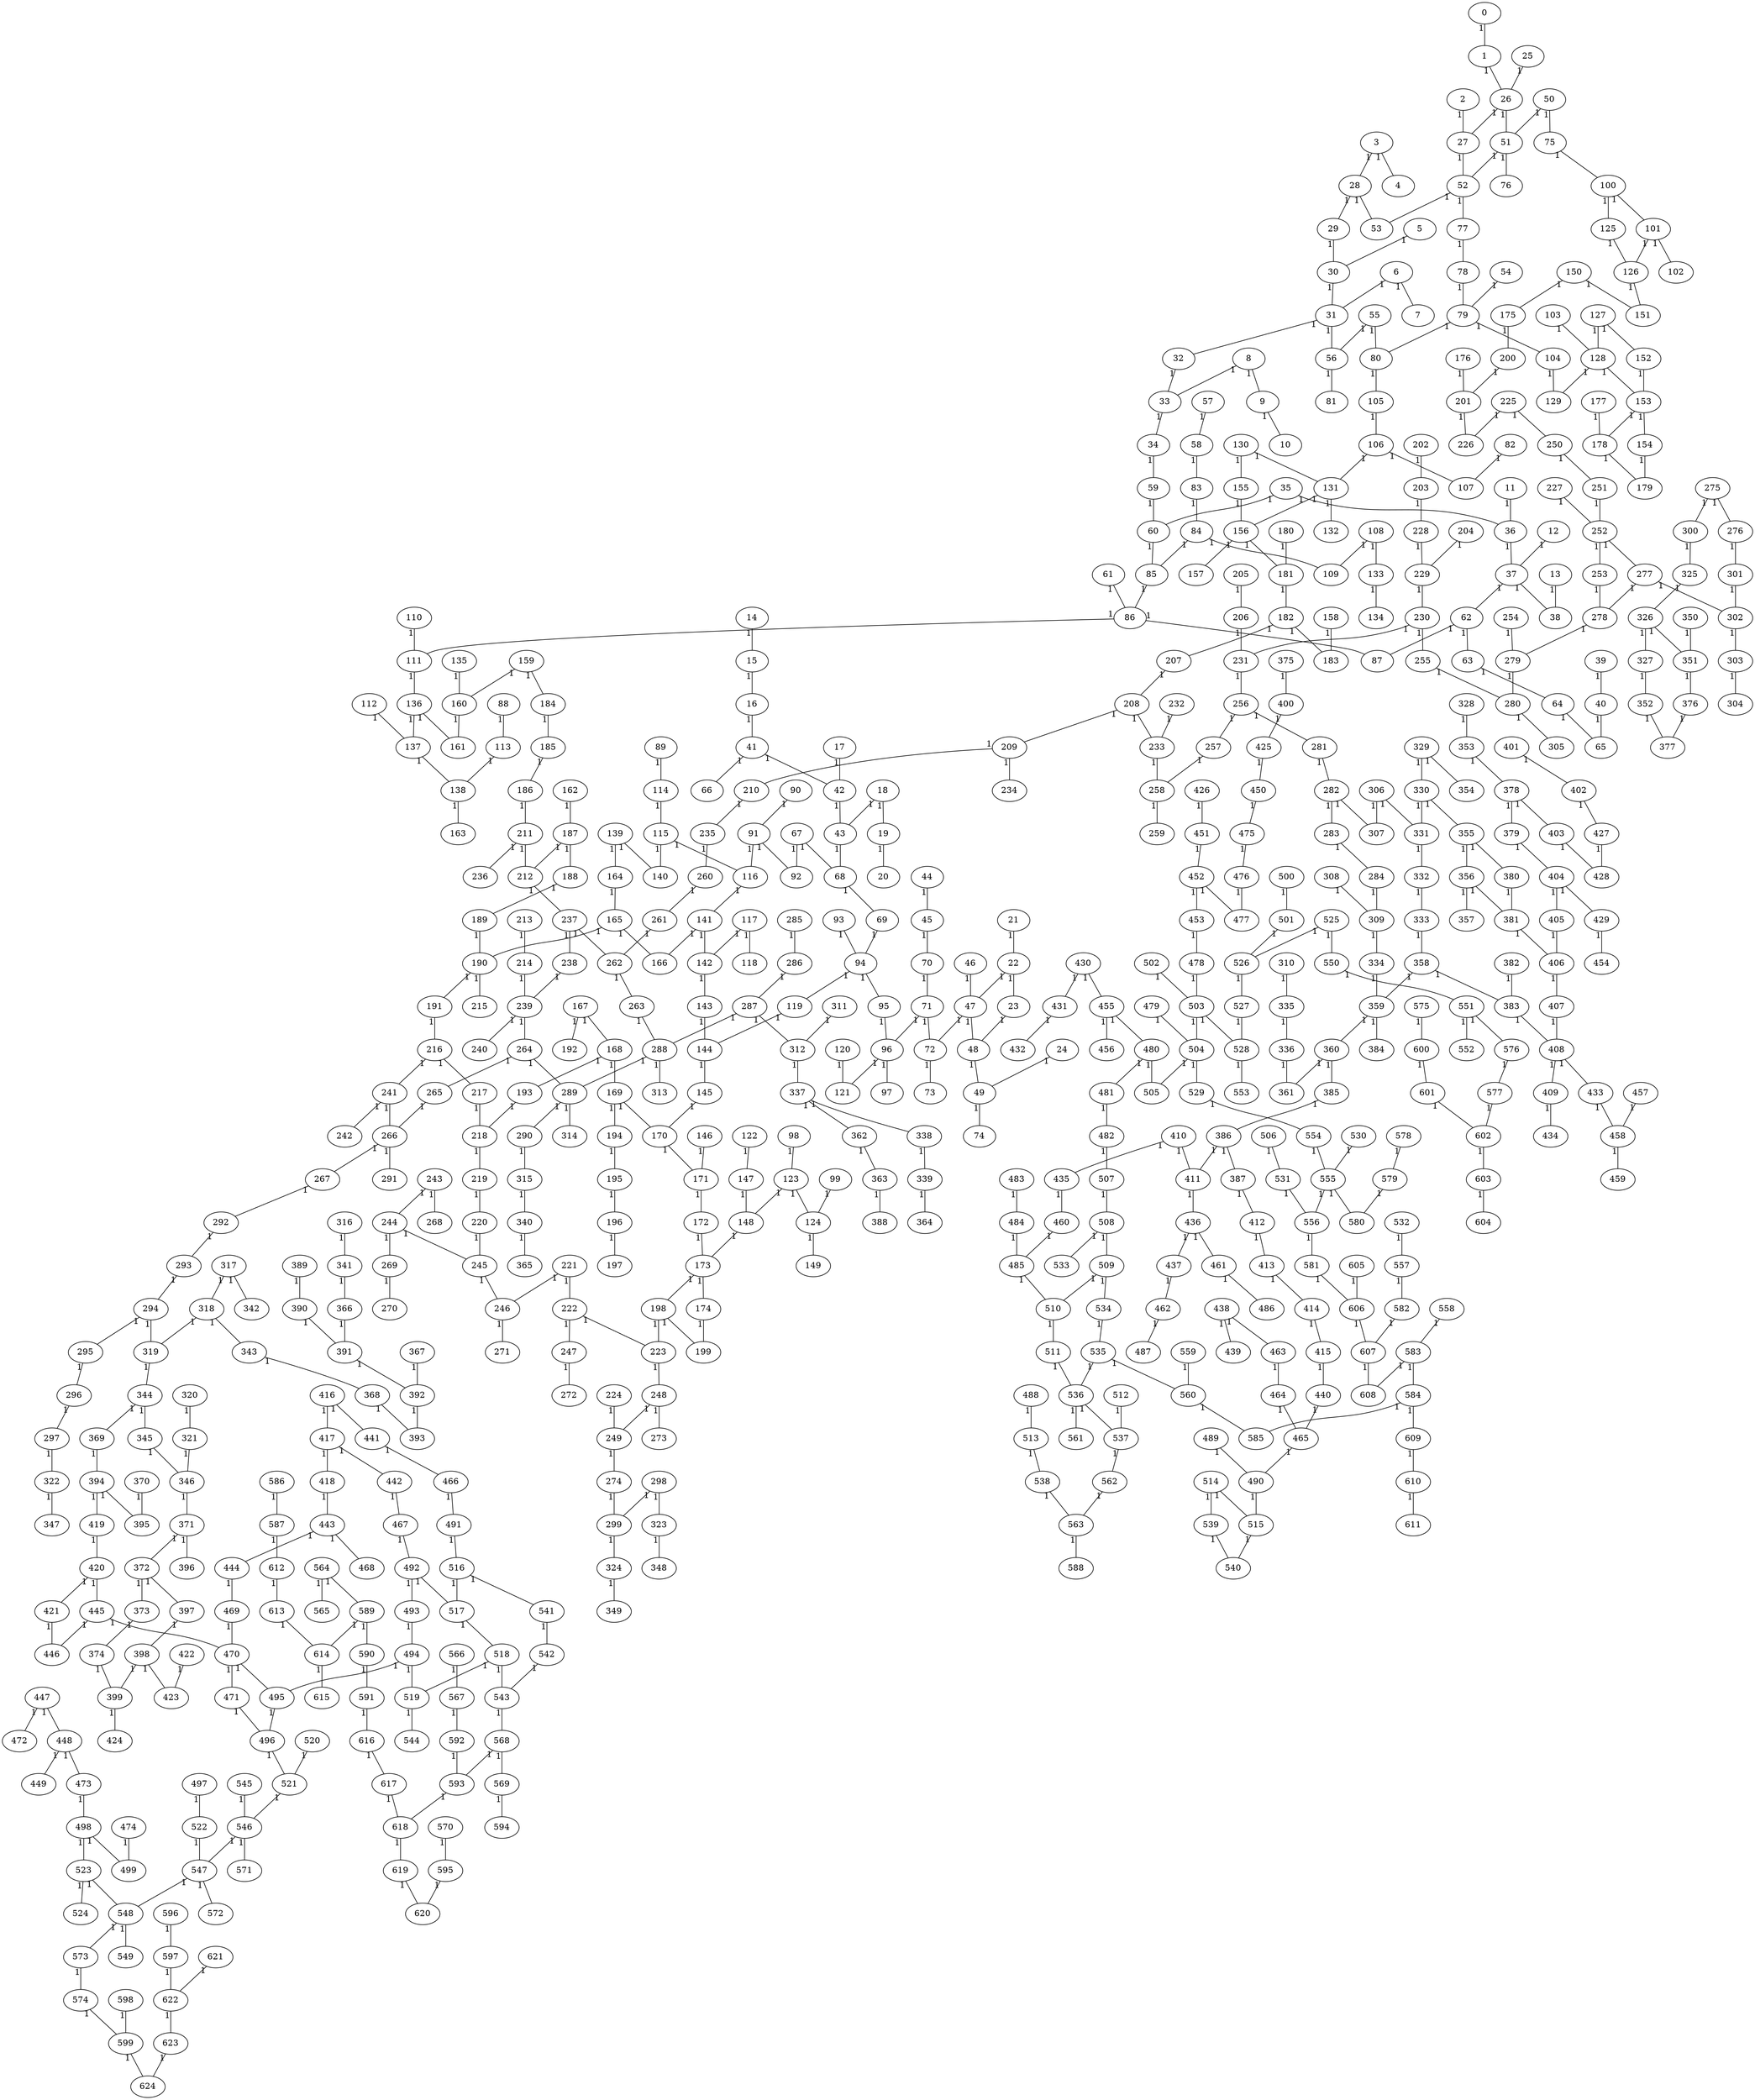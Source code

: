 graph { 
	0--1 [taillabel = "1"]
	386--387 [taillabel = "1"]
	562--563 [taillabel = "1"]
	191--216 [taillabel = "1"]
	535--560 [taillabel = "1"]
	531--556 [taillabel = "1"]
	280--305 [taillabel = "1"]
	480--481 [taillabel = "1"]
	19--20 [taillabel = "1"]
	312--337 [taillabel = "1"]
	158--183 [taillabel = "1"]
	91--92 [taillabel = "1"]
	616--617 [taillabel = "1"]
	222--247 [taillabel = "1"]
	298--299 [taillabel = "1"]
	328--353 [taillabel = "1"]
	37--62 [taillabel = "1"]
	530--555 [taillabel = "1"]
	55--80 [taillabel = "1"]
	317--318 [taillabel = "1"]
	41--66 [taillabel = "1"]
	591--616 [taillabel = "1"]
	42--43 [taillabel = "1"]
	555--556 [taillabel = "1"]
	34--59 [taillabel = "1"]
	171--172 [taillabel = "1"]
	535--536 [taillabel = "1"]
	26--27 [taillabel = "1"]
	599--624 [taillabel = "1"]
	595--620 [taillabel = "1"]
	141--142 [taillabel = "1"]
	205--206 [taillabel = "1"]
	213--214 [taillabel = "1"]
	289--314 [taillabel = "1"]
	258--259 [taillabel = "1"]
	497--522 [taillabel = "1"]
	115--140 [taillabel = "1"]
	498--523 [taillabel = "1"]
	284--309 [taillabel = "1"]
	568--569 [taillabel = "1"]
	508--533 [taillabel = "1"]
	257--258 [taillabel = "1"]
	6--31 [taillabel = "1"]
	235--260 [taillabel = "1"]
	124--149 [taillabel = "1"]
	480--505 [taillabel = "1"]
	344--369 [taillabel = "1"]
	339--364 [taillabel = "1"]
	3--4 [taillabel = "1"]
	106--107 [taillabel = "1"]
	321--346 [taillabel = "1"]
	323--348 [taillabel = "1"]
	593--618 [taillabel = "1"]
	494--519 [taillabel = "1"]
	569--594 [taillabel = "1"]
	359--360 [taillabel = "1"]
	96--121 [taillabel = "1"]
	28--29 [taillabel = "1"]
	469--470 [taillabel = "1"]
	133--134 [taillabel = "1"]
	494--495 [taillabel = "1"]
	417--418 [taillabel = "1"]
	247--272 [taillabel = "1"]
	187--188 [taillabel = "1"]
	581--606 [taillabel = "1"]
	410--411 [taillabel = "1"]
	172--173 [taillabel = "1"]
	198--223 [taillabel = "1"]
	317--342 [taillabel = "1"]
	330--355 [taillabel = "1"]
	301--302 [taillabel = "1"]
	63--64 [taillabel = "1"]
	560--585 [taillabel = "1"]
	229--230 [taillabel = "1"]
	425--450 [taillabel = "1"]
	250--251 [taillabel = "1"]
	48--49 [taillabel = "1"]
	398--423 [taillabel = "1"]
	233--258 [taillabel = "1"]
	141--166 [taillabel = "1"]
	176--201 [taillabel = "1"]
	136--137 [taillabel = "1"]
	350--351 [taillabel = "1"]
	470--471 [taillabel = "1"]
	495--496 [taillabel = "1"]
	391--392 [taillabel = "1"]
	601--602 [taillabel = "1"]
	443--468 [taillabel = "1"]
	211--236 [taillabel = "1"]
	88--113 [taillabel = "1"]
	335--336 [taillabel = "1"]
	440--465 [taillabel = "1"]
	613--614 [taillabel = "1"]
	184--185 [taillabel = "1"]
	548--549 [taillabel = "1"]
	230--255 [taillabel = "1"]
	522--547 [taillabel = "1"]
	564--589 [taillabel = "1"]
	223--248 [taillabel = "1"]
	2--27 [taillabel = "1"]
	266--267 [taillabel = "1"]
	202--203 [taillabel = "1"]
	558--583 [taillabel = "1"]
	471--496 [taillabel = "1"]
	265--266 [taillabel = "1"]
	550--551 [taillabel = "1"]
	337--338 [taillabel = "1"]
	14--15 [taillabel = "1"]
	606--607 [taillabel = "1"]
	490--515 [taillabel = "1"]
	504--529 [taillabel = "1"]
	411--436 [taillabel = "1"]
	491--516 [taillabel = "1"]
	138--163 [taillabel = "1"]
	148--173 [taillabel = "1"]
	232--233 [taillabel = "1"]
	221--222 [taillabel = "1"]
	187--212 [taillabel = "1"]
	453--478 [taillabel = "1"]
	86--111 [taillabel = "1"]
	208--209 [taillabel = "1"]
	462--487 [taillabel = "1"]
	152--153 [taillabel = "1"]
	607--608 [taillabel = "1"]
	566--567 [taillabel = "1"]
	101--102 [taillabel = "1"]
	79--104 [taillabel = "1"]
	190--215 [taillabel = "1"]
	243--244 [taillabel = "1"]
	448--473 [taillabel = "1"]
	261--262 [taillabel = "1"]
	62--63 [taillabel = "1"]
	356--381 [taillabel = "1"]
	543--568 [taillabel = "1"]
	332--333 [taillabel = "1"]
	523--548 [taillabel = "1"]
	282--307 [taillabel = "1"]
	47--48 [taillabel = "1"]
	476--477 [taillabel = "1"]
	262--263 [taillabel = "1"]
	264--289 [taillabel = "1"]
	222--223 [taillabel = "1"]
	241--242 [taillabel = "1"]
	95--96 [taillabel = "1"]
	169--170 [taillabel = "1"]
	466--491 [taillabel = "1"]
	27--52 [taillabel = "1"]
	29--30 [taillabel = "1"]
	195--196 [taillabel = "1"]
	238--239 [taillabel = "1"]
	160--161 [taillabel = "1"]
	329--330 [taillabel = "1"]
	266--291 [taillabel = "1"]
	295--296 [taillabel = "1"]
	371--372 [taillabel = "1"]
	198--199 [taillabel = "1"]
	153--154 [taillabel = "1"]
	206--231 [taillabel = "1"]
	623--624 [taillabel = "1"]
	137--138 [taillabel = "1"]
	237--262 [taillabel = "1"]
	518--543 [taillabel = "1"]
	416--417 [taillabel = "1"]
	374--399 [taillabel = "1"]
	5--30 [taillabel = "1"]
	147--148 [taillabel = "1"]
	254--279 [taillabel = "1"]
	338--339 [taillabel = "1"]
	244--245 [taillabel = "1"]
	399--424 [taillabel = "1"]
	437--462 [taillabel = "1"]
	405--406 [taillabel = "1"]
	373--374 [taillabel = "1"]
	287--288 [taillabel = "1"]
	142--143 [taillabel = "1"]
	520--521 [taillabel = "1"]
	286--287 [taillabel = "1"]
	33--34 [taillabel = "1"]
	605--606 [taillabel = "1"]
	249--274 [taillabel = "1"]
	306--331 [taillabel = "1"]
	485--510 [taillabel = "1"]
	288--289 [taillabel = "1"]
	409--434 [taillabel = "1"]
	568--593 [taillabel = "1"]
	135--160 [taillabel = "1"]
	115--116 [taillabel = "1"]
	575--600 [taillabel = "1"]
	144--145 [taillabel = "1"]
	28--53 [taillabel = "1"]
	517--518 [taillabel = "1"]
	436--461 [taillabel = "1"]
	77--78 [taillabel = "1"]
	617--618 [taillabel = "1"]
	125--126 [taillabel = "1"]
	500--501 [taillabel = "1"]
	58--83 [taillabel = "1"]
	99--124 [taillabel = "1"]
	59--60 [taillabel = "1"]
	122--147 [taillabel = "1"]
	556--581 [taillabel = "1"]
	175--200 [taillabel = "1"]
	276--301 [taillabel = "1"]
	570--595 [taillabel = "1"]
	542--543 [taillabel = "1"]
	355--356 [taillabel = "1"]
	123--124 [taillabel = "1"]
	400--425 [taillabel = "1"]
	50--51 [taillabel = "1"]
	131--132 [taillabel = "1"]
	225--226 [taillabel = "1"]
	277--302 [taillabel = "1"]
	278--279 [taillabel = "1"]
	111--136 [taillabel = "1"]
	508--509 [taillabel = "1"]
	523--524 [taillabel = "1"]
	359--384 [taillabel = "1"]
	112--137 [taillabel = "1"]
	302--303 [taillabel = "1"]
	589--590 [taillabel = "1"]
	94--95 [taillabel = "1"]
	84--109 [taillabel = "1"]
	330--331 [taillabel = "1"]
	416--441 [taillabel = "1"]
	514--515 [taillabel = "1"]
	263--288 [taillabel = "1"]
	584--585 [taillabel = "1"]
	293--294 [taillabel = "1"]
	8--33 [taillabel = "1"]
	567--592 [taillabel = "1"]
	460--485 [taillabel = "1"]
	309--334 [taillabel = "1"]
	246--271 [taillabel = "1"]
	24--49 [taillabel = "1"]
	521--546 [taillabel = "1"]
	194--195 [taillabel = "1"]
	253--278 [taillabel = "1"]
	9--10 [taillabel = "1"]
	159--160 [taillabel = "1"]
	168--169 [taillabel = "1"]
	220--245 [taillabel = "1"]
	403--428 [taillabel = "1"]
	113--138 [taillabel = "1"]
	78--79 [taillabel = "1"]
	398--399 [taillabel = "1"]
	61--86 [taillabel = "1"]
	67--92 [taillabel = "1"]
	127--152 [taillabel = "1"]
	209--210 [taillabel = "1"]
	35--60 [taillabel = "1"]
	417--442 [taillabel = "1"]
	337--362 [taillabel = "1"]
	577--602 [taillabel = "1"]
	146--171 [taillabel = "1"]
	461--486 [taillabel = "1"]
	545--546 [taillabel = "1"]
	237--238 [taillabel = "1"]
	436--437 [taillabel = "1"]
	326--327 [taillabel = "1"]
	225--250 [taillabel = "1"]
	419--420 [taillabel = "1"]
	614--615 [taillabel = "1"]
	378--403 [taillabel = "1"]
	219--220 [taillabel = "1"]
	589--614 [taillabel = "1"]
	478--503 [taillabel = "1"]
	435--460 [taillabel = "1"]
	548--573 [taillabel = "1"]
	281--282 [taillabel = "1"]
	382--383 [taillabel = "1"]
	527--528 [taillabel = "1"]
	415--440 [taillabel = "1"]
	319--344 [taillabel = "1"]
	619--620 [taillabel = "1"]
	536--561 [taillabel = "1"]
	35--36 [taillabel = "1"]
	243--268 [taillabel = "1"]
	390--391 [taillabel = "1"]
	344--345 [taillabel = "1"]
	515--540 [taillabel = "1"]
	554--555 [taillabel = "1"]
	353--378 [taillabel = "1"]
	385--386 [taillabel = "1"]
	145--170 [taillabel = "1"]
	369--394 [taillabel = "1"]
	188--189 [taillabel = "1"]
	610--611 [taillabel = "1"]
	91--116 [taillabel = "1"]
	509--534 [taillabel = "1"]
	341--366 [taillabel = "1"]
	327--352 [taillabel = "1"]
	41--42 [taillabel = "1"]
	378--379 [taillabel = "1"]
	507--508 [taillabel = "1"]
	336--361 [taillabel = "1"]
	72--73 [taillabel = "1"]
	86--87 [taillabel = "1"]
	169--194 [taillabel = "1"]
	355--380 [taillabel = "1"]
	190--191 [taillabel = "1"]
	52--53 [taillabel = "1"]
	529--554 [taillabel = "1"]
	318--319 [taillabel = "1"]
	22--47 [taillabel = "1"]
	506--531 [taillabel = "1"]
	455--456 [taillabel = "1"]
	212--237 [taillabel = "1"]
	294--319 [taillabel = "1"]
	420--421 [taillabel = "1"]
	597--622 [taillabel = "1"]
	51--76 [taillabel = "1"]
	370--395 [taillabel = "1"]
	367--392 [taillabel = "1"]
	170--171 [taillabel = "1"]
	394--395 [taillabel = "1"]
	221--246 [taillabel = "1"]
	94--119 [taillabel = "1"]
	447--448 [taillabel = "1"]
	185--186 [taillabel = "1"]
	201--226 [taillabel = "1"]
	464--465 [taillabel = "1"]
	587--612 [taillabel = "1"]
	127--128 [taillabel = "1"]
	116--141 [taillabel = "1"]
	493--494 [taillabel = "1"]
	479--504 [taillabel = "1"]
	426--451 [taillabel = "1"]
	433--458 [taillabel = "1"]
	49--74 [taillabel = "1"]
	117--142 [taillabel = "1"]
	407--408 [taillabel = "1"]
	51--52 [taillabel = "1"]
	211--212 [taillabel = "1"]
	17--42 [taillabel = "1"]
	351--376 [taillabel = "1"]
	200--201 [taillabel = "1"]
	320--321 [taillabel = "1"]
	371--396 [taillabel = "1"]
	275--276 [taillabel = "1"]
	501--526 [taillabel = "1"]
	386--411 [taillabel = "1"]
	380--381 [taillabel = "1"]
	559--560 [taillabel = "1"]
	584--609 [taillabel = "1"]
	71--96 [taillabel = "1"]
	126--151 [taillabel = "1"]
	21--22 [taillabel = "1"]
	592--593 [taillabel = "1"]
	442--467 [taillabel = "1"]
	381--406 [taillabel = "1"]
	525--526 [taillabel = "1"]
	387--412 [taillabel = "1"]
	455--480 [taillabel = "1"]
	441--466 [taillabel = "1"]
	408--433 [taillabel = "1"]
	52--77 [taillabel = "1"]
	324--349 [taillabel = "1"]
	100--101 [taillabel = "1"]
	18--19 [taillabel = "1"]
	267--292 [taillabel = "1"]
	555--580 [taillabel = "1"]
	473--498 [taillabel = "1"]
	167--168 [taillabel = "1"]
	54--79 [taillabel = "1"]
	119--144 [taillabel = "1"]
	551--552 [taillabel = "1"]
	316--341 [taillabel = "1"]
	519--544 [taillabel = "1"]
	528--553 [taillabel = "1"]
	136--161 [taillabel = "1"]
	269--270 [taillabel = "1"]
	186--211 [taillabel = "1"]
	214--239 [taillabel = "1"]
	496--521 [taillabel = "1"]
	43--68 [taillabel = "1"]
	70--71 [taillabel = "1"]
	96--97 [taillabel = "1"]
	117--118 [taillabel = "1"]
	16--41 [taillabel = "1"]
	541--542 [taillabel = "1"]
	503--504 [taillabel = "1"]
	103--128 [taillabel = "1"]
	622--623 [taillabel = "1"]
	438--463 [taillabel = "1"]
	289--290 [taillabel = "1"]
	372--397 [taillabel = "1"]
	346--371 [taillabel = "1"]
	534--535 [taillabel = "1"]
	536--537 [taillabel = "1"]
	150--175 [taillabel = "1"]
	296--297 [taillabel = "1"]
	408--409 [taillabel = "1"]
	292--293 [taillabel = "1"]
	310--335 [taillabel = "1"]
	231--256 [taillabel = "1"]
	18--43 [taillabel = "1"]
	68--69 [taillabel = "1"]
	311--312 [taillabel = "1"]
	598--599 [taillabel = "1"]
	331--332 [taillabel = "1"]
	444--469 [taillabel = "1"]
	345--346 [taillabel = "1"]
	3--28 [taillabel = "1"]
	230--231 [taillabel = "1"]
	526--527 [taillabel = "1"]
	609--610 [taillabel = "1"]
	165--190 [taillabel = "1"]
	71--72 [taillabel = "1"]
	547--548 [taillabel = "1"]
	582--607 [taillabel = "1"]
	64--65 [taillabel = "1"]
	241--266 [taillabel = "1"]
	465--490 [taillabel = "1"]
	156--157 [taillabel = "1"]
	563--588 [taillabel = "1"]
	546--547 [taillabel = "1"]
	130--155 [taillabel = "1"]
	612--613 [taillabel = "1"]
	57--58 [taillabel = "1"]
	277--278 [taillabel = "1"]
	414--415 [taillabel = "1"]
	255--280 [taillabel = "1"]
	85--86 [taillabel = "1"]
	182--183 [taillabel = "1"]
	537--562 [taillabel = "1"]
	401--402 [taillabel = "1"]
	159--184 [taillabel = "1"]
	279--280 [taillabel = "1"]
	512--537 [taillabel = "1"]
	204--229 [taillabel = "1"]
	618--619 [taillabel = "1"]
	93--94 [taillabel = "1"]
	139--140 [taillabel = "1"]
	164--165 [taillabel = "1"]
	358--383 [taillabel = "1"]
	356--357 [taillabel = "1"]
	306--307 [taillabel = "1"]
	264--265 [taillabel = "1"]
	509--510 [taillabel = "1"]
	123--148 [taillabel = "1"]
	590--591 [taillabel = "1"]
	602--603 [taillabel = "1"]
	44--45 [taillabel = "1"]
	525--550 [taillabel = "1"]
	39--40 [taillabel = "1"]
	397--398 [taillabel = "1"]
	251--252 [taillabel = "1"]
	463--464 [taillabel = "1"]
	1--26 [taillabel = "1"]
	383--408 [taillabel = "1"]
	26--51 [taillabel = "1"]
	128--129 [taillabel = "1"]
	11--36 [taillabel = "1"]
	375--400 [taillabel = "1"]
	162--187 [taillabel = "1"]
	484--485 [taillabel = "1"]
	474--499 [taillabel = "1"]
	322--347 [taillabel = "1"]
	173--198 [taillabel = "1"]
	285--286 [taillabel = "1"]
	189--190 [taillabel = "1"]
	143--144 [taillabel = "1"]
	174--199 [taillabel = "1"]
	573--574 [taillabel = "1"]
	532--557 [taillabel = "1"]
	404--405 [taillabel = "1"]
	511--536 [taillabel = "1"]
	303--304 [taillabel = "1"]
	155--156 [taillabel = "1"]
	538--563 [taillabel = "1"]
	106--131 [taillabel = "1"]
	130--131 [taillabel = "1"]
	379--404 [taillabel = "1"]
	227--252 [taillabel = "1"]
	203--228 [taillabel = "1"]
	182--207 [taillabel = "1"]
	128--153 [taillabel = "1"]
	516--517 [taillabel = "1"]
	325--326 [taillabel = "1"]
	475--476 [taillabel = "1"]
	245--246 [taillabel = "1"]
	80--105 [taillabel = "1"]
	25--26 [taillabel = "1"]
	546--571 [taillabel = "1"]
	84--85 [taillabel = "1"]
	110--111 [taillabel = "1"]
	360--361 [taillabel = "1"]
	36--37 [taillabel = "1"]
	503--528 [taillabel = "1"]
	513--538 [taillabel = "1"]
	69--94 [taillabel = "1"]
	392--393 [taillabel = "1"]
	287--312 [taillabel = "1"]
	47--72 [taillabel = "1"]
	131--156 [taillabel = "1"]
	173--174 [taillabel = "1"]
	483--484 [taillabel = "1"]
	288--313 [taillabel = "1"]
	583--584 [taillabel = "1"]
	389--390 [taillabel = "1"]
	413--414 [taillabel = "1"]
	217--218 [taillabel = "1"]
	557--582 [taillabel = "1"]
	224--249 [taillabel = "1"]
	239--240 [taillabel = "1"]
	153--178 [taillabel = "1"]
	366--391 [taillabel = "1"]
	260--261 [taillabel = "1"]
	334--359 [taillabel = "1"]
	430--431 [taillabel = "1"]
	210--235 [taillabel = "1"]
	445--470 [taillabel = "1"]
	358--359 [taillabel = "1"]
	315--340 [taillabel = "1"]
	481--482 [taillabel = "1"]
	516--541 [taillabel = "1"]
	410--435 [taillabel = "1"]
	282--283 [taillabel = "1"]
	458--459 [taillabel = "1"]
	596--597 [taillabel = "1"]
	181--182 [taillabel = "1"]
	318--343 [taillabel = "1"]
	482--507 [taillabel = "1"]
	150--151 [taillabel = "1"]
	586--587 [taillabel = "1"]
	576--577 [taillabel = "1"]
	343--368 [taillabel = "1"]
	101--126 [taillabel = "1"]
	67--68 [taillabel = "1"]
	82--107 [taillabel = "1"]
	394--419 [taillabel = "1"]
	404--429 [taillabel = "1"]
	514--539 [taillabel = "1"]
	360--385 [taillabel = "1"]
	443--444 [taillabel = "1"]
	574--599 [taillabel = "1"]
	438--439 [taillabel = "1"]
	498--499 [taillabel = "1"]
	300--325 [taillabel = "1"]
	248--249 [taillabel = "1"]
	50--75 [taillabel = "1"]
	333--358 [taillabel = "1"]
	427--428 [taillabel = "1"]
	518--519 [taillabel = "1"]
	60--85 [taillabel = "1"]
	492--493 [taillabel = "1"]
	208--233 [taillabel = "1"]
	448--449 [taillabel = "1"]
	326--351 [taillabel = "1"]
	15--16 [taillabel = "1"]
	603--604 [taillabel = "1"]
	429--454 [taillabel = "1"]
	105--106 [taillabel = "1"]
	418--443 [taillabel = "1"]
	83--84 [taillabel = "1"]
	467--492 [taillabel = "1"]
	402--427 [taillabel = "1"]
	108--109 [taillabel = "1"]
	32--33 [taillabel = "1"]
	583--608 [taillabel = "1"]
	274--299 [taillabel = "1"]
	368--393 [taillabel = "1"]
	120--121 [taillabel = "1"]
	447--472 [taillabel = "1"]
	362--363 [taillabel = "1"]
	45--70 [taillabel = "1"]
	248--273 [taillabel = "1"]
	165--166 [taillabel = "1"]
	209--234 [taillabel = "1"]
	451--452 [taillabel = "1"]
	108--133 [taillabel = "1"]
	98--123 [taillabel = "1"]
	329--354 [taillabel = "1"]
	445--446 [taillabel = "1"]
	420--445 [taillabel = "1"]
	104--129 [taillabel = "1"]
	450--475 [taillabel = "1"]
	488--513 [taillabel = "1"]
	412--413 [taillabel = "1"]
	256--281 [taillabel = "1"]
	89--114 [taillabel = "1"]
	547--572 [taillabel = "1"]
	452--477 [taillabel = "1"]
	621--622 [taillabel = "1"]
	196--197 [taillabel = "1"]
	56--81 [taillabel = "1"]
	363--388 [taillabel = "1"]
	256--257 [taillabel = "1"]
	8--9 [taillabel = "1"]
	297--322 [taillabel = "1"]
	13--38 [taillabel = "1"]
	228--229 [taillabel = "1"]
	290--315 [taillabel = "1"]
	114--115 [taillabel = "1"]
	90--91 [taillabel = "1"]
	489--490 [taillabel = "1"]
	564--565 [taillabel = "1"]
	430--455 [taillabel = "1"]
	340--365 [taillabel = "1"]
	207--208 [taillabel = "1"]
	457--458 [taillabel = "1"]
	139--164 [taillabel = "1"]
	275--300 [taillabel = "1"]
	12--37 [taillabel = "1"]
	46--47 [taillabel = "1"]
	156--181 [taillabel = "1"]
	79--80 [taillabel = "1"]
	22--23 [taillabel = "1"]
	168--193 [taillabel = "1"]
	178--179 [taillabel = "1"]
	252--253 [taillabel = "1"]
	504--505 [taillabel = "1"]
	167--192 [taillabel = "1"]
	376--377 [taillabel = "1"]
	308--309 [taillabel = "1"]
	40--65 [taillabel = "1"]
	452--453 [taillabel = "1"]
	431--432 [taillabel = "1"]
	502--503 [taillabel = "1"]
	294--295 [taillabel = "1"]
	578--579 [taillabel = "1"]
	252--277 [taillabel = "1"]
	218--219 [taillabel = "1"]
	299--324 [taillabel = "1"]
	551--576 [taillabel = "1"]
	193--218 [taillabel = "1"]
	216--217 [taillabel = "1"]
	37--38 [taillabel = "1"]
	352--377 [taillabel = "1"]
	244--269 [taillabel = "1"]
	298--323 [taillabel = "1"]
	55--56 [taillabel = "1"]
	31--56 [taillabel = "1"]
	470--495 [taillabel = "1"]
	421--446 [taillabel = "1"]
	180--181 [taillabel = "1"]
	422--423 [taillabel = "1"]
	216--241 [taillabel = "1"]
	62--87 [taillabel = "1"]
	239--264 [taillabel = "1"]
	31--32 [taillabel = "1"]
	579--580 [taillabel = "1"]
	75--100 [taillabel = "1"]
	100--125 [taillabel = "1"]
	177--178 [taillabel = "1"]
	372--373 [taillabel = "1"]
	539--540 [taillabel = "1"]
	600--601 [taillabel = "1"]
	154--179 [taillabel = "1"]
	23--48 [taillabel = "1"]
	6--7 [taillabel = "1"]
	30--31 [taillabel = "1"]
	283--284 [taillabel = "1"]
	510--511 [taillabel = "1"]
	492--517 [taillabel = "1"]
	406--407 [taillabel = "1"]
	0
	1
	2
	3
	4
	5
	6
	7
	8
	9
	10
	11
	12
	13
	14
	15
	16
	17
	18
	19
	20
	21
	22
	23
	24
	25
	26
	27
	28
	29
	30
	31
	32
	33
	34
	35
	36
	37
	38
	39
	40
	41
	42
	43
	44
	45
	46
	47
	48
	49
	50
	51
	52
	53
	54
	55
	56
	57
	58
	59
	60
	61
	62
	63
	64
	65
	66
	67
	68
	69
	70
	71
	72
	73
	74
	75
	76
	77
	78
	79
	80
	81
	82
	83
	84
	85
	86
	87
	88
	89
	90
	91
	92
	93
	94
	95
	96
	97
	98
	99
	100
	101
	102
	103
	104
	105
	106
	107
	108
	109
	110
	111
	112
	113
	114
	115
	116
	117
	118
	119
	120
	121
	122
	123
	124
	125
	126
	127
	128
	129
	130
	131
	132
	133
	134
	135
	136
	137
	138
	139
	140
	141
	142
	143
	144
	145
	146
	147
	148
	149
	150
	151
	152
	153
	154
	155
	156
	157
	158
	159
	160
	161
	162
	163
	164
	165
	166
	167
	168
	169
	170
	171
	172
	173
	174
	175
	176
	177
	178
	179
	180
	181
	182
	183
	184
	185
	186
	187
	188
	189
	190
	191
	192
	193
	194
	195
	196
	197
	198
	199
	200
	201
	202
	203
	204
	205
	206
	207
	208
	209
	210
	211
	212
	213
	214
	215
	216
	217
	218
	219
	220
	221
	222
	223
	224
	225
	226
	227
	228
	229
	230
	231
	232
	233
	234
	235
	236
	237
	238
	239
	240
	241
	242
	243
	244
	245
	246
	247
	248
	249
	250
	251
	252
	253
	254
	255
	256
	257
	258
	259
	260
	261
	262
	263
	264
	265
	266
	267
	268
	269
	270
	271
	272
	273
	274
	275
	276
	277
	278
	279
	280
	281
	282
	283
	284
	285
	286
	287
	288
	289
	290
	291
	292
	293
	294
	295
	296
	297
	298
	299
	300
	301
	302
	303
	304
	305
	306
	307
	308
	309
	310
	311
	312
	313
	314
	315
	316
	317
	318
	319
	320
	321
	322
	323
	324
	325
	326
	327
	328
	329
	330
	331
	332
	333
	334
	335
	336
	337
	338
	339
	340
	341
	342
	343
	344
	345
	346
	347
	348
	349
	350
	351
	352
	353
	354
	355
	356
	357
	358
	359
	360
	361
	362
	363
	364
	365
	366
	367
	368
	369
	370
	371
	372
	373
	374
	375
	376
	377
	378
	379
	380
	381
	382
	383
	384
	385
	386
	387
	388
	389
	390
	391
	392
	393
	394
	395
	396
	397
	398
	399
	400
	401
	402
	403
	404
	405
	406
	407
	408
	409
	410
	411
	412
	413
	414
	415
	416
	417
	418
	419
	420
	421
	422
	423
	424
	425
	426
	427
	428
	429
	430
	431
	432
	433
	434
	435
	436
	437
	438
	439
	440
	441
	442
	443
	444
	445
	446
	447
	448
	449
	450
	451
	452
	453
	454
	455
	456
	457
	458
	459
	460
	461
	462
	463
	464
	465
	466
	467
	468
	469
	470
	471
	472
	473
	474
	475
	476
	477
	478
	479
	480
	481
	482
	483
	484
	485
	486
	487
	488
	489
	490
	491
	492
	493
	494
	495
	496
	497
	498
	499
	500
	501
	502
	503
	504
	505
	506
	507
	508
	509
	510
	511
	512
	513
	514
	515
	516
	517
	518
	519
	520
	521
	522
	523
	524
	525
	526
	527
	528
	529
	530
	531
	532
	533
	534
	535
	536
	537
	538
	539
	540
	541
	542
	543
	544
	545
	546
	547
	548
	549
	550
	551
	552
	553
	554
	555
	556
	557
	558
	559
	560
	561
	562
	563
	564
	565
	566
	567
	568
	569
	570
	571
	572
	573
	574
	575
	576
	577
	578
	579
	580
	581
	582
	583
	584
	585
	586
	587
	588
	589
	590
	591
	592
	593
	594
	595
	596
	597
	598
	599
	600
	601
	602
	603
	604
	605
	606
	607
	608
	609
	610
	611
	612
	613
	614
	615
	616
	617
	618
	619
	620
	621
	622
	623
	624
} 